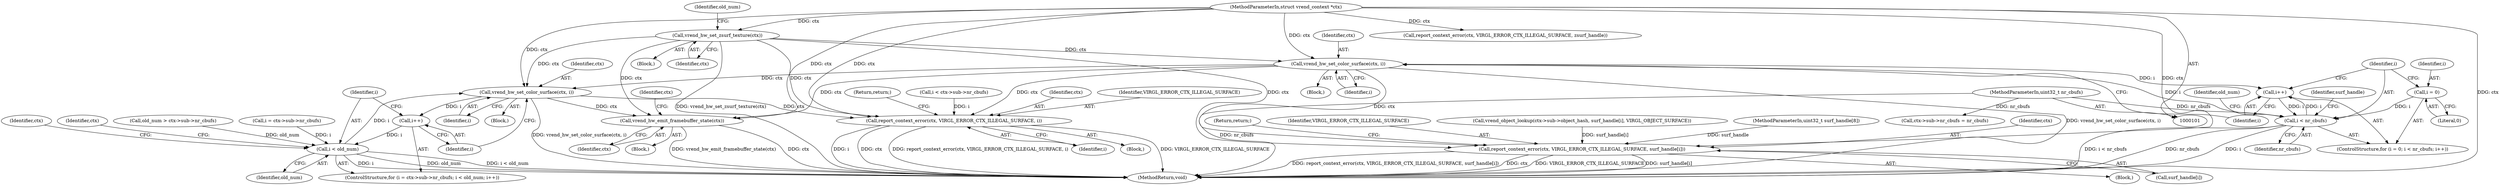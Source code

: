 digraph "1_virglrenderer_48f67f60967f963b698ec8df57ec6912a43d6282_0@pointer" {
"1000259" [label="(Call,vrend_hw_set_color_surface(ctx, i))"];
"1000171" [label="(Call,vrend_hw_set_zsurf_texture(ctx))"];
"1000102" [label="(MethodParameterIn,struct vrend_context *ctx)"];
"1000198" [label="(Call,i < nr_cbufs)"];
"1000195" [label="(Call,i = 0)"];
"1000201" [label="(Call,i++)"];
"1000259" [label="(Call,vrend_hw_set_color_surface(ctx, i))"];
"1000103" [label="(MethodParameterIn,uint32_t nr_cbufs)"];
"1000227" [label="(Call,report_context_error(ctx, VIRGL_ERROR_CTX_ILLEGAL_SURFACE, surf_handle[i]))"];
"1000295" [label="(Call,vrend_hw_set_color_surface(ctx, i))"];
"1000282" [label="(Call,i++)"];
"1000279" [label="(Call,i < old_num)"];
"1000408" [label="(Call,report_context_error(ctx, VIRGL_ERROR_CTX_ILLEGAL_SURFACE, i))"];
"1000491" [label="(Call,vrend_hw_emit_framebuffer_state(ctx))"];
"1000290" [label="(Identifier,ctx)"];
"1000283" [label="(Identifier,i)"];
"1000530" [label="(MethodReturn,void)"];
"1000145" [label="(Call,report_context_error(ctx, VIRGL_ERROR_CTX_ILLEGAL_SURFACE, zsurf_handle))"];
"1000491" [label="(Call,vrend_hw_emit_framebuffer_state(ctx))"];
"1000172" [label="(Identifier,ctx)"];
"1000492" [label="(Identifier,ctx)"];
"1000233" [label="(Return,return;)"];
"1000303" [label="(Identifier,ctx)"];
"1000282" [label="(Call,i++)"];
"1000199" [label="(Identifier,i)"];
"1000284" [label="(Block,)"];
"1000296" [label="(Identifier,ctx)"];
"1000408" [label="(Call,report_context_error(ctx, VIRGL_ERROR_CTX_ILLEGAL_SURFACE, i))"];
"1000295" [label="(Call,vrend_hw_set_color_surface(ctx, i))"];
"1000197" [label="(Literal,0)"];
"1000498" [label="(Identifier,ctx)"];
"1000248" [label="(Block,)"];
"1000271" [label="(ControlStructure,for (i = ctx->sub->nr_cbufs; i < old_num; i++))"];
"1000162" [label="(Block,)"];
"1000226" [label="(Block,)"];
"1000261" [label="(Identifier,i)"];
"1000230" [label="(Call,surf_handle[i])"];
"1000412" [label="(Return,return;)"];
"1000297" [label="(Identifier,i)"];
"1000180" [label="(Call,ctx->sub->nr_cbufs = nr_cbufs)"];
"1000374" [label="(Call,i < ctx->sub->nr_cbufs)"];
"1000409" [label="(Identifier,ctx)"];
"1000194" [label="(ControlStructure,for (i = 0; i < nr_cbufs; i++))"];
"1000198" [label="(Call,i < nr_cbufs)"];
"1000410" [label="(Identifier,VIRGL_ERROR_CTX_ILLEGAL_SURFACE)"];
"1000281" [label="(Identifier,old_num)"];
"1000195" [label="(Call,i = 0)"];
"1000196" [label="(Identifier,i)"];
"1000227" [label="(Call,report_context_error(ctx, VIRGL_ERROR_CTX_ILLEGAL_SURFACE, surf_handle[i]))"];
"1000174" [label="(Identifier,old_num)"];
"1000229" [label="(Identifier,VIRGL_ERROR_CTX_ILLEGAL_SURFACE)"];
"1000263" [label="(Call,old_num > ctx->sub->nr_cbufs)"];
"1000259" [label="(Call,vrend_hw_set_color_surface(ctx, i))"];
"1000411" [label="(Identifier,i)"];
"1000106" [label="(Block,)"];
"1000171" [label="(Call,vrend_hw_set_zsurf_texture(ctx))"];
"1000103" [label="(MethodParameterIn,uint32_t nr_cbufs)"];
"1000213" [label="(Call,vrend_object_lookup(ctx->sub->object_hash, surf_handle[i], VIRGL_OBJECT_SURFACE))"];
"1000207" [label="(Identifier,surf_handle)"];
"1000264" [label="(Identifier,old_num)"];
"1000280" [label="(Identifier,i)"];
"1000279" [label="(Call,i < old_num)"];
"1000260" [label="(Identifier,ctx)"];
"1000272" [label="(Call,i = ctx->sub->nr_cbufs)"];
"1000202" [label="(Identifier,i)"];
"1000201" [label="(Call,i++)"];
"1000104" [label="(MethodParameterIn,uint32_t surf_handle[8])"];
"1000407" [label="(Block,)"];
"1000200" [label="(Identifier,nr_cbufs)"];
"1000102" [label="(MethodParameterIn,struct vrend_context *ctx)"];
"1000228" [label="(Identifier,ctx)"];
"1000259" -> "1000248"  [label="AST: "];
"1000259" -> "1000261"  [label="CFG: "];
"1000260" -> "1000259"  [label="AST: "];
"1000261" -> "1000259"  [label="AST: "];
"1000202" -> "1000259"  [label="CFG: "];
"1000259" -> "1000530"  [label="DDG: vrend_hw_set_color_surface(ctx, i)"];
"1000259" -> "1000201"  [label="DDG: i"];
"1000259" -> "1000227"  [label="DDG: ctx"];
"1000171" -> "1000259"  [label="DDG: ctx"];
"1000102" -> "1000259"  [label="DDG: ctx"];
"1000198" -> "1000259"  [label="DDG: i"];
"1000259" -> "1000295"  [label="DDG: ctx"];
"1000259" -> "1000408"  [label="DDG: ctx"];
"1000259" -> "1000491"  [label="DDG: ctx"];
"1000171" -> "1000162"  [label="AST: "];
"1000171" -> "1000172"  [label="CFG: "];
"1000172" -> "1000171"  [label="AST: "];
"1000174" -> "1000171"  [label="CFG: "];
"1000171" -> "1000530"  [label="DDG: vrend_hw_set_zsurf_texture(ctx)"];
"1000102" -> "1000171"  [label="DDG: ctx"];
"1000171" -> "1000227"  [label="DDG: ctx"];
"1000171" -> "1000295"  [label="DDG: ctx"];
"1000171" -> "1000408"  [label="DDG: ctx"];
"1000171" -> "1000491"  [label="DDG: ctx"];
"1000102" -> "1000101"  [label="AST: "];
"1000102" -> "1000530"  [label="DDG: ctx"];
"1000102" -> "1000145"  [label="DDG: ctx"];
"1000102" -> "1000227"  [label="DDG: ctx"];
"1000102" -> "1000295"  [label="DDG: ctx"];
"1000102" -> "1000408"  [label="DDG: ctx"];
"1000102" -> "1000491"  [label="DDG: ctx"];
"1000198" -> "1000194"  [label="AST: "];
"1000198" -> "1000200"  [label="CFG: "];
"1000199" -> "1000198"  [label="AST: "];
"1000200" -> "1000198"  [label="AST: "];
"1000207" -> "1000198"  [label="CFG: "];
"1000264" -> "1000198"  [label="CFG: "];
"1000198" -> "1000530"  [label="DDG: nr_cbufs"];
"1000198" -> "1000530"  [label="DDG: i"];
"1000198" -> "1000530"  [label="DDG: i < nr_cbufs"];
"1000195" -> "1000198"  [label="DDG: i"];
"1000201" -> "1000198"  [label="DDG: i"];
"1000103" -> "1000198"  [label="DDG: nr_cbufs"];
"1000198" -> "1000201"  [label="DDG: i"];
"1000195" -> "1000194"  [label="AST: "];
"1000195" -> "1000197"  [label="CFG: "];
"1000196" -> "1000195"  [label="AST: "];
"1000197" -> "1000195"  [label="AST: "];
"1000199" -> "1000195"  [label="CFG: "];
"1000201" -> "1000194"  [label="AST: "];
"1000201" -> "1000202"  [label="CFG: "];
"1000202" -> "1000201"  [label="AST: "];
"1000199" -> "1000201"  [label="CFG: "];
"1000103" -> "1000101"  [label="AST: "];
"1000103" -> "1000530"  [label="DDG: nr_cbufs"];
"1000103" -> "1000180"  [label="DDG: nr_cbufs"];
"1000227" -> "1000226"  [label="AST: "];
"1000227" -> "1000230"  [label="CFG: "];
"1000228" -> "1000227"  [label="AST: "];
"1000229" -> "1000227"  [label="AST: "];
"1000230" -> "1000227"  [label="AST: "];
"1000233" -> "1000227"  [label="CFG: "];
"1000227" -> "1000530"  [label="DDG: report_context_error(ctx, VIRGL_ERROR_CTX_ILLEGAL_SURFACE, surf_handle[i])"];
"1000227" -> "1000530"  [label="DDG: ctx"];
"1000227" -> "1000530"  [label="DDG: VIRGL_ERROR_CTX_ILLEGAL_SURFACE"];
"1000227" -> "1000530"  [label="DDG: surf_handle[i]"];
"1000213" -> "1000227"  [label="DDG: surf_handle[i]"];
"1000104" -> "1000227"  [label="DDG: surf_handle"];
"1000295" -> "1000284"  [label="AST: "];
"1000295" -> "1000297"  [label="CFG: "];
"1000296" -> "1000295"  [label="AST: "];
"1000297" -> "1000295"  [label="AST: "];
"1000283" -> "1000295"  [label="CFG: "];
"1000295" -> "1000530"  [label="DDG: vrend_hw_set_color_surface(ctx, i)"];
"1000295" -> "1000282"  [label="DDG: i"];
"1000279" -> "1000295"  [label="DDG: i"];
"1000295" -> "1000408"  [label="DDG: ctx"];
"1000295" -> "1000491"  [label="DDG: ctx"];
"1000282" -> "1000271"  [label="AST: "];
"1000282" -> "1000283"  [label="CFG: "];
"1000283" -> "1000282"  [label="AST: "];
"1000280" -> "1000282"  [label="CFG: "];
"1000282" -> "1000279"  [label="DDG: i"];
"1000279" -> "1000271"  [label="AST: "];
"1000279" -> "1000281"  [label="CFG: "];
"1000280" -> "1000279"  [label="AST: "];
"1000281" -> "1000279"  [label="AST: "];
"1000290" -> "1000279"  [label="CFG: "];
"1000303" -> "1000279"  [label="CFG: "];
"1000279" -> "1000530"  [label="DDG: i"];
"1000279" -> "1000530"  [label="DDG: old_num"];
"1000279" -> "1000530"  [label="DDG: i < old_num"];
"1000272" -> "1000279"  [label="DDG: i"];
"1000263" -> "1000279"  [label="DDG: old_num"];
"1000408" -> "1000407"  [label="AST: "];
"1000408" -> "1000411"  [label="CFG: "];
"1000409" -> "1000408"  [label="AST: "];
"1000410" -> "1000408"  [label="AST: "];
"1000411" -> "1000408"  [label="AST: "];
"1000412" -> "1000408"  [label="CFG: "];
"1000408" -> "1000530"  [label="DDG: i"];
"1000408" -> "1000530"  [label="DDG: ctx"];
"1000408" -> "1000530"  [label="DDG: report_context_error(ctx, VIRGL_ERROR_CTX_ILLEGAL_SURFACE, i)"];
"1000408" -> "1000530"  [label="DDG: VIRGL_ERROR_CTX_ILLEGAL_SURFACE"];
"1000374" -> "1000408"  [label="DDG: i"];
"1000491" -> "1000106"  [label="AST: "];
"1000491" -> "1000492"  [label="CFG: "];
"1000492" -> "1000491"  [label="AST: "];
"1000498" -> "1000491"  [label="CFG: "];
"1000491" -> "1000530"  [label="DDG: vrend_hw_emit_framebuffer_state(ctx)"];
"1000491" -> "1000530"  [label="DDG: ctx"];
}
